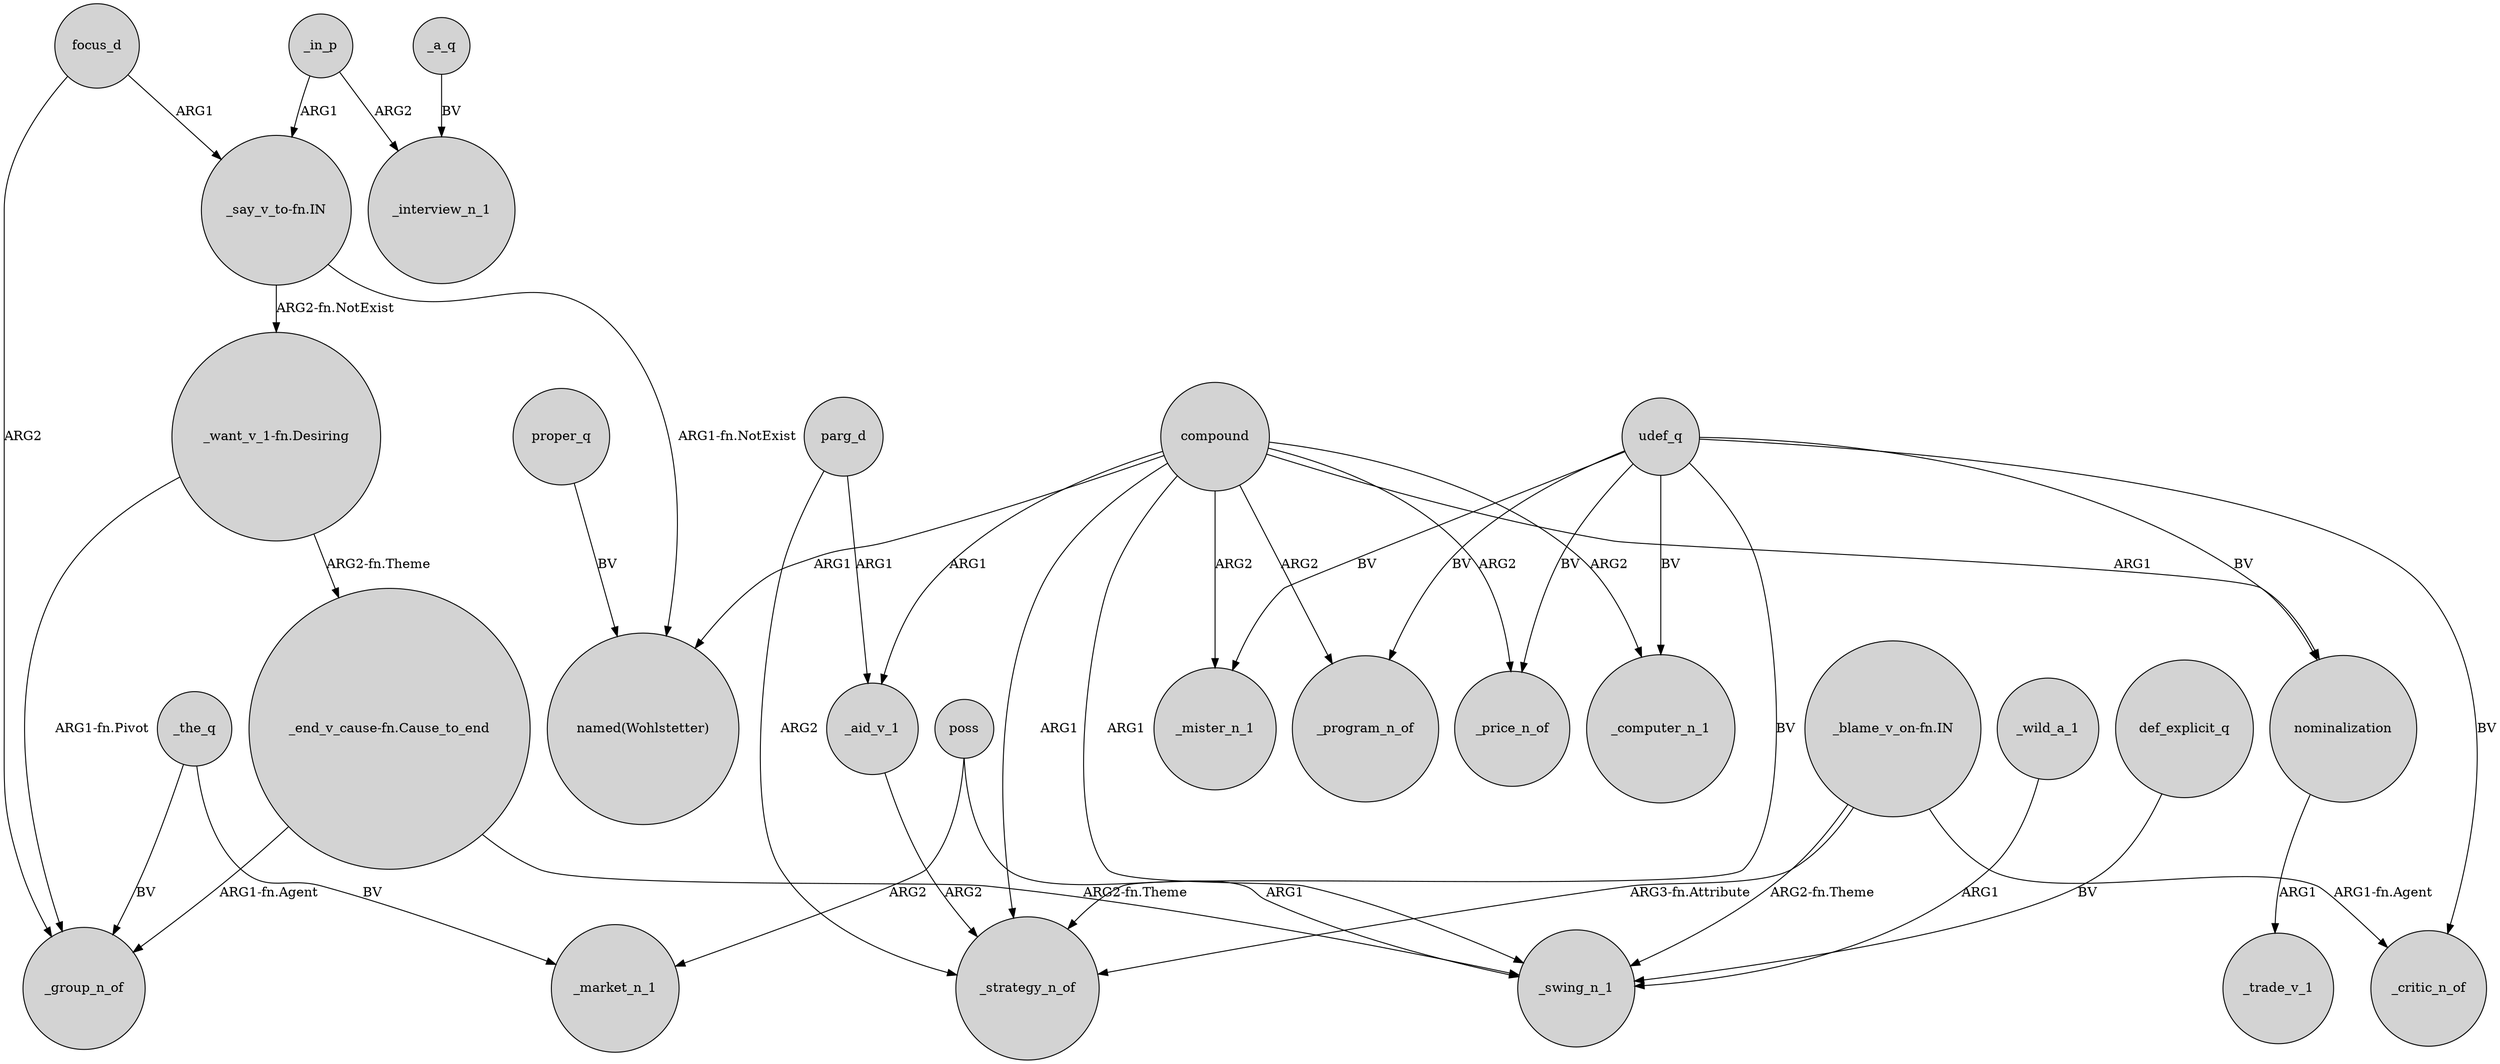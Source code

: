 digraph {
	node [shape=circle style=filled]
	"_blame_v_on-fn.IN" -> _strategy_n_of [label="ARG3-fn.Attribute"]
	"_say_v_to-fn.IN" -> "named(Wohlstetter)" [label="ARG1-fn.NotExist"]
	_in_p -> _interview_n_1 [label=ARG2]
	proper_q -> "named(Wohlstetter)" [label=BV]
	compound -> _program_n_of [label=ARG2]
	compound -> _price_n_of [label=ARG2]
	parg_d -> _strategy_n_of [label=ARG2]
	udef_q -> _price_n_of [label=BV]
	compound -> _aid_v_1 [label=ARG1]
	_in_p -> "_say_v_to-fn.IN" [label=ARG1]
	"_end_v_cause-fn.Cause_to_end" -> _swing_n_1 [label="ARG2-fn.Theme"]
	_a_q -> _interview_n_1 [label=BV]
	compound -> _mister_n_1 [label=ARG2]
	compound -> _strategy_n_of [label=ARG1]
	udef_q -> _mister_n_1 [label=BV]
	udef_q -> _critic_n_of [label=BV]
	"_blame_v_on-fn.IN" -> _swing_n_1 [label="ARG2-fn.Theme"]
	udef_q -> _program_n_of [label=BV]
	parg_d -> _aid_v_1 [label=ARG1]
	_the_q -> _group_n_of [label=BV]
	nominalization -> _trade_v_1 [label=ARG1]
	compound -> "named(Wohlstetter)" [label=ARG1]
	udef_q -> _computer_n_1 [label=BV]
	compound -> _computer_n_1 [label=ARG2]
	_aid_v_1 -> _strategy_n_of [label=ARG2]
	_wild_a_1 -> _swing_n_1 [label=ARG1]
	def_explicit_q -> _swing_n_1 [label=BV]
	"_say_v_to-fn.IN" -> "_want_v_1-fn.Desiring" [label="ARG2-fn.NotExist"]
	"_end_v_cause-fn.Cause_to_end" -> _group_n_of [label="ARG1-fn.Agent"]
	"_want_v_1-fn.Desiring" -> _group_n_of [label="ARG1-fn.Pivot"]
	poss -> _market_n_1 [label=ARG2]
	"_want_v_1-fn.Desiring" -> "_end_v_cause-fn.Cause_to_end" [label="ARG2-fn.Theme"]
	"_blame_v_on-fn.IN" -> _critic_n_of [label="ARG1-fn.Agent"]
	udef_q -> nominalization [label=BV]
	udef_q -> _strategy_n_of [label=BV]
	poss -> _swing_n_1 [label=ARG1]
	_the_q -> _market_n_1 [label=BV]
	focus_d -> _group_n_of [label=ARG2]
	compound -> _swing_n_1 [label=ARG1]
	compound -> nominalization [label=ARG1]
	focus_d -> "_say_v_to-fn.IN" [label=ARG1]
}
